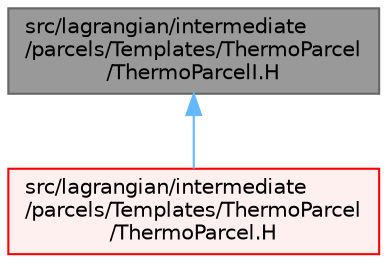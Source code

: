 digraph "src/lagrangian/intermediate/parcels/Templates/ThermoParcel/ThermoParcelI.H"
{
 // LATEX_PDF_SIZE
  bgcolor="transparent";
  edge [fontname=Helvetica,fontsize=10,labelfontname=Helvetica,labelfontsize=10];
  node [fontname=Helvetica,fontsize=10,shape=box,height=0.2,width=0.4];
  Node1 [id="Node000001",label="src/lagrangian/intermediate\l/parcels/Templates/ThermoParcel\l/ThermoParcelI.H",height=0.2,width=0.4,color="gray40", fillcolor="grey60", style="filled", fontcolor="black",tooltip=" "];
  Node1 -> Node2 [id="edge1_Node000001_Node000002",dir="back",color="steelblue1",style="solid",tooltip=" "];
  Node2 [id="Node000002",label="src/lagrangian/intermediate\l/parcels/Templates/ThermoParcel\l/ThermoParcel.H",height=0.2,width=0.4,color="red", fillcolor="#FFF0F0", style="filled",URL="$ThermoParcel_8H.html",tooltip=" "];
}

